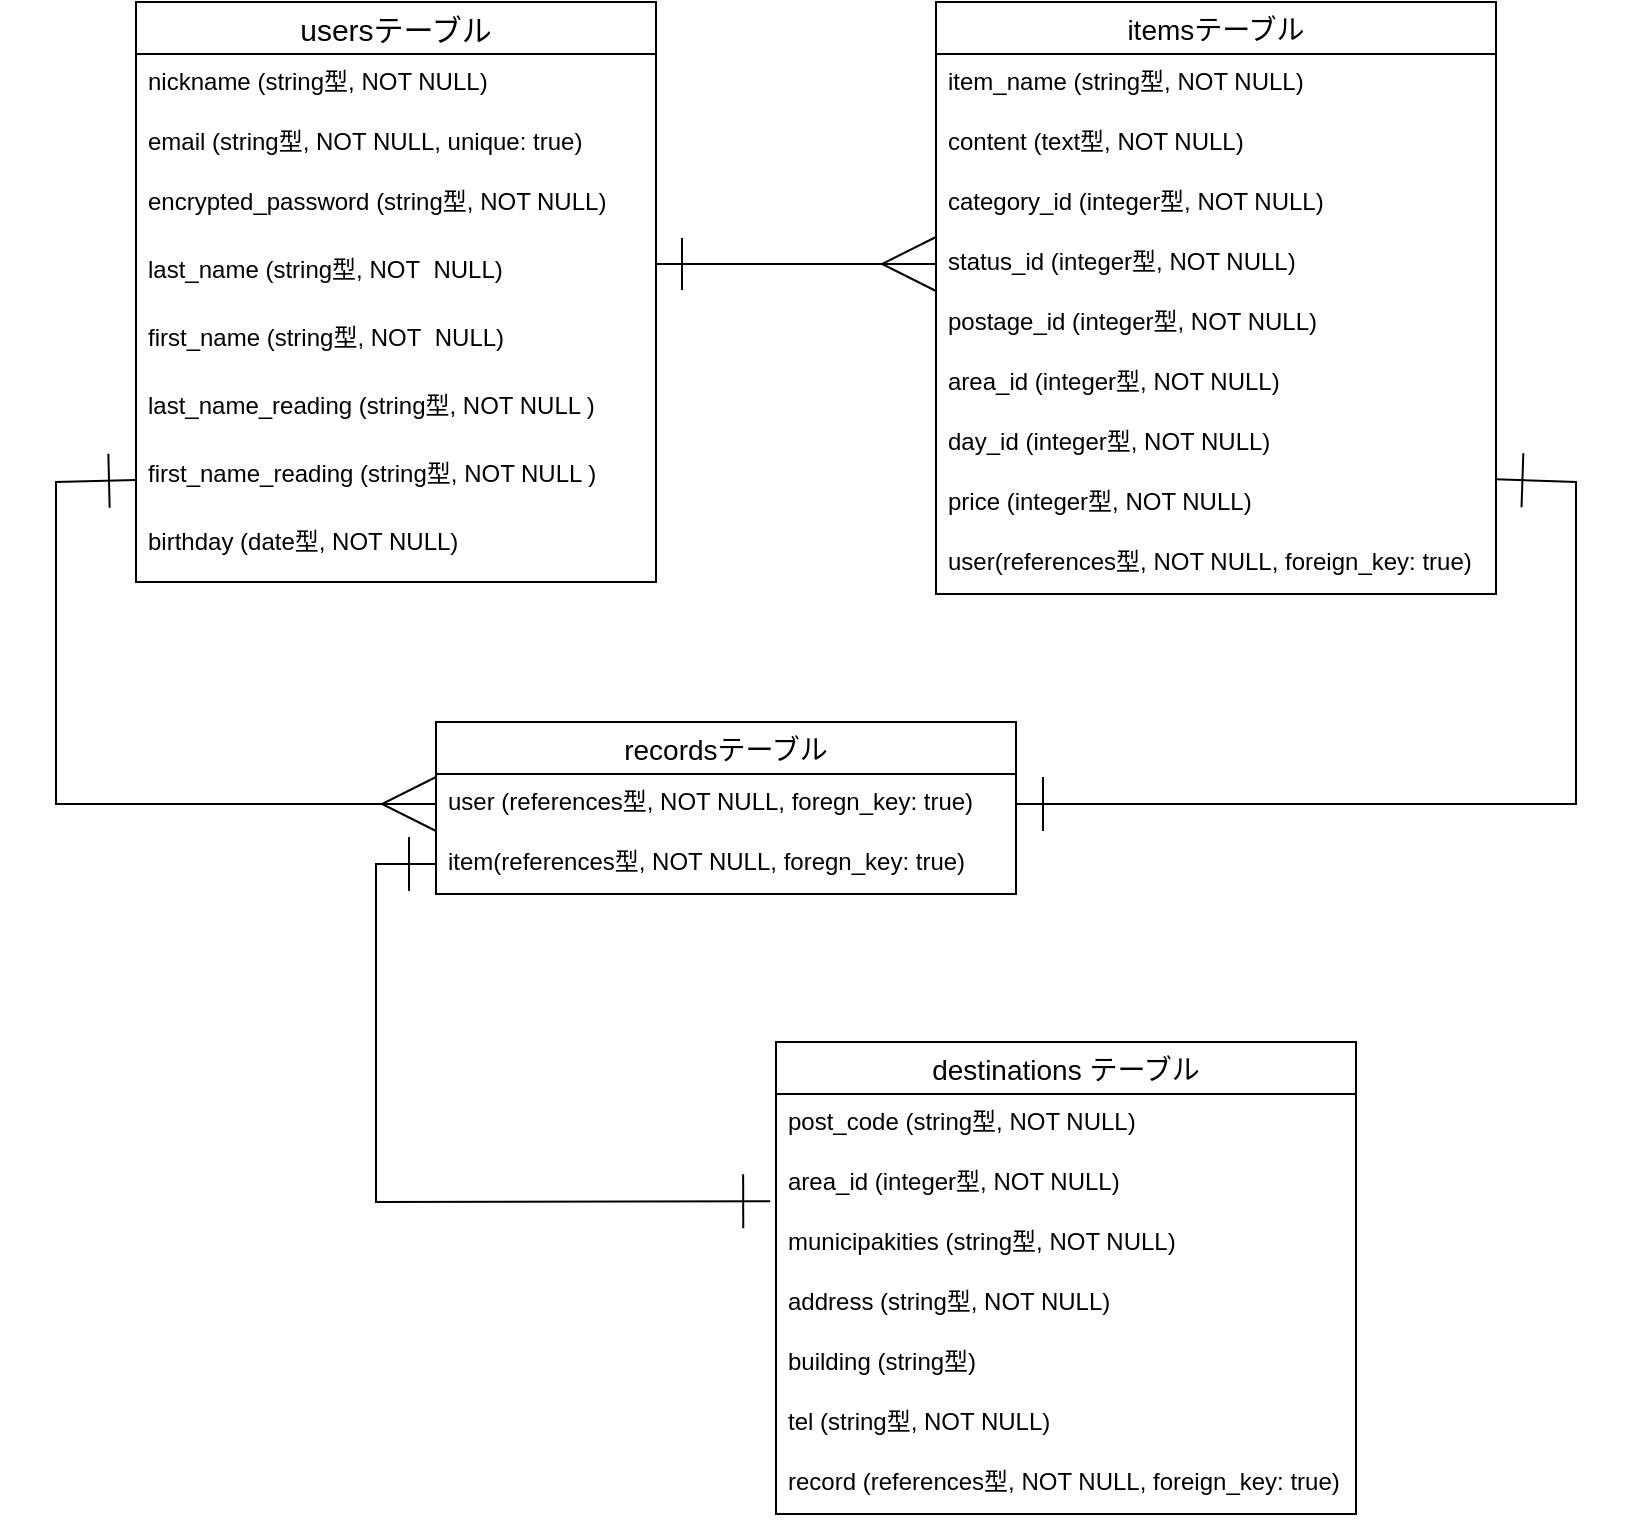 <mxfile>
    <diagram id="SVE-4iHd3qaCIiVfedaw" name="ページ1">
        <mxGraphModel dx="345" dy="581" grid="1" gridSize="10" guides="1" tooltips="1" connect="1" arrows="1" fold="1" page="1" pageScale="1" pageWidth="827" pageHeight="1169" math="0" shadow="0">
            <root>
                <mxCell id="0"/>
                <mxCell id="1" parent="0"/>
                <mxCell id="15" value="usersテーブル" style="swimlane;fontStyle=0;childLayout=stackLayout;horizontal=1;startSize=26;horizontalStack=0;resizeParent=1;resizeParentMax=0;resizeLast=0;collapsible=1;marginBottom=0;align=center;fontSize=15;" parent="1" vertex="1">
                    <mxGeometry x="80" y="120" width="260" height="290" as="geometry"/>
                </mxCell>
                <mxCell id="16" value="nickname (string型, NOT NULL)" style="text;strokeColor=none;fillColor=none;spacingLeft=4;spacingRight=4;overflow=hidden;rotatable=0;points=[[0,0.5],[1,0.5]];portConstraint=eastwest;fontSize=12;" parent="15" vertex="1">
                    <mxGeometry y="26" width="260" height="30" as="geometry"/>
                </mxCell>
                <mxCell id="17" value="email (string型, NOT NULL, unique: true) " style="text;strokeColor=none;fillColor=none;spacingLeft=4;spacingRight=4;overflow=hidden;rotatable=0;points=[[0,0.5],[1,0.5]];portConstraint=eastwest;fontSize=12;" parent="15" vertex="1">
                    <mxGeometry y="56" width="260" height="30" as="geometry"/>
                </mxCell>
                <mxCell id="55" value="encrypted_password (string型, NOT NULL)&#10;&#10;" style="text;strokeColor=none;fillColor=none;spacingLeft=4;spacingRight=4;overflow=hidden;rotatable=0;points=[[0,0.5],[1,0.5]];portConstraint=eastwest;fontSize=12;" parent="15" vertex="1">
                    <mxGeometry y="86" width="260" height="34" as="geometry"/>
                </mxCell>
                <mxCell id="72" value="last_name (string型, NOT  NULL)" style="text;strokeColor=none;fillColor=none;spacingLeft=4;spacingRight=4;overflow=hidden;rotatable=0;points=[[0,0.5],[1,0.5]];portConstraint=eastwest;fontSize=12;" parent="15" vertex="1">
                    <mxGeometry y="120" width="260" height="34" as="geometry"/>
                </mxCell>
                <mxCell id="61" value="first_name (string型, NOT  NULL)" style="text;strokeColor=none;fillColor=none;spacingLeft=4;spacingRight=4;overflow=hidden;rotatable=0;points=[[0,0.5],[1,0.5]];portConstraint=eastwest;fontSize=12;" parent="15" vertex="1">
                    <mxGeometry y="154" width="260" height="34" as="geometry"/>
                </mxCell>
                <mxCell id="73" value="last_name_reading (string型, NOT NULL )" style="text;strokeColor=none;fillColor=none;spacingLeft=4;spacingRight=4;overflow=hidden;rotatable=0;points=[[0,0.5],[1,0.5]];portConstraint=eastwest;fontSize=12;" parent="15" vertex="1">
                    <mxGeometry y="188" width="260" height="34" as="geometry"/>
                </mxCell>
                <mxCell id="62" value="first_name_reading (string型, NOT NULL )" style="text;strokeColor=none;fillColor=none;spacingLeft=4;spacingRight=4;overflow=hidden;rotatable=0;points=[[0,0.5],[1,0.5]];portConstraint=eastwest;fontSize=12;" parent="15" vertex="1">
                    <mxGeometry y="222" width="260" height="34" as="geometry"/>
                </mxCell>
                <mxCell id="22" value="birthday (date型, NOT NULL)" style="text;strokeColor=none;fillColor=none;spacingLeft=4;spacingRight=4;overflow=hidden;rotatable=0;points=[[0,0.5],[1,0.5]];portConstraint=eastwest;fontSize=12;" parent="15" vertex="1">
                    <mxGeometry y="256" width="260" height="34" as="geometry"/>
                </mxCell>
                <mxCell id="20" value="" style="edgeStyle=none;html=1;fontSize=15;startArrow=ERmany;startFill=0;endArrow=none;endFill=0;" parent="15" edge="1">
                    <mxGeometry relative="1" as="geometry">
                        <mxPoint x="160.0" y="120" as="sourcePoint"/>
                        <mxPoint x="160" y="120" as="targetPoint"/>
                    </mxGeometry>
                </mxCell>
                <mxCell id="23" value="itemsテーブル" style="swimlane;fontStyle=0;childLayout=stackLayout;horizontal=1;startSize=26;horizontalStack=0;resizeParent=1;resizeParentMax=0;resizeLast=0;collapsible=1;marginBottom=0;align=center;fontSize=14;html=0;" parent="1" vertex="1">
                    <mxGeometry x="480" y="120" width="280" height="296" as="geometry"/>
                </mxCell>
                <mxCell id="27" value="item_name (string型, NOT NULL)" style="text;strokeColor=none;fillColor=none;spacingLeft=4;spacingRight=4;overflow=hidden;rotatable=0;points=[[0,0.5],[1,0.5]];portConstraint=eastwest;fontSize=12;" parent="23" vertex="1">
                    <mxGeometry y="26" width="280" height="30" as="geometry"/>
                </mxCell>
                <mxCell id="29" value="content (text型, NOT NULL)" style="text;strokeColor=none;fillColor=none;spacingLeft=4;spacingRight=4;overflow=hidden;rotatable=0;points=[[0,0.5],[1,0.5]];portConstraint=eastwest;fontSize=12;" parent="23" vertex="1">
                    <mxGeometry y="56" width="280" height="30" as="geometry"/>
                </mxCell>
                <mxCell id="30" value="category_id (integer型, NOT NULL)" style="text;strokeColor=none;fillColor=none;spacingLeft=4;spacingRight=4;overflow=hidden;rotatable=0;points=[[0,0.5],[1,0.5]];portConstraint=eastwest;fontSize=12;" parent="23" vertex="1">
                    <mxGeometry y="86" width="280" height="30" as="geometry"/>
                </mxCell>
                <mxCell id="31" value="status_id (integer型, NOT NULL)" style="text;strokeColor=none;fillColor=none;spacingLeft=4;spacingRight=4;overflow=hidden;rotatable=0;points=[[0,0.5],[1,0.5]];portConstraint=eastwest;fontSize=12;" parent="23" vertex="1">
                    <mxGeometry y="116" width="280" height="30" as="geometry"/>
                </mxCell>
                <mxCell id="25" value="postage_id (integer型, NOT NULL)" style="text;strokeColor=none;fillColor=none;spacingLeft=4;spacingRight=4;overflow=hidden;rotatable=0;points=[[0,0.5],[1,0.5]];portConstraint=eastwest;fontSize=12;" parent="23" vertex="1">
                    <mxGeometry y="146" width="280" height="30" as="geometry"/>
                </mxCell>
                <mxCell id="32" value="area_id (integer型, NOT NULL)" style="text;strokeColor=none;fillColor=none;spacingLeft=4;spacingRight=4;overflow=hidden;rotatable=0;points=[[0,0.5],[1,0.5]];portConstraint=eastwest;fontSize=12;" parent="23" vertex="1">
                    <mxGeometry y="176" width="280" height="30" as="geometry"/>
                </mxCell>
                <mxCell id="33" value="day_id (integer型, NOT NULL)&#10;" style="text;strokeColor=none;fillColor=none;spacingLeft=4;spacingRight=4;overflow=hidden;rotatable=0;points=[[0,0.5],[1,0.5]];portConstraint=eastwest;fontSize=12;" parent="23" vertex="1">
                    <mxGeometry y="206" width="280" height="30" as="geometry"/>
                </mxCell>
                <mxCell id="34" value="price (integer型, NOT NULL)" style="text;strokeColor=none;fillColor=none;spacingLeft=4;spacingRight=4;overflow=hidden;rotatable=0;points=[[0,0.5],[1,0.5]];portConstraint=eastwest;fontSize=12;" parent="23" vertex="1">
                    <mxGeometry y="236" width="280" height="30" as="geometry"/>
                </mxCell>
                <mxCell id="70" value="user(references型, NOT NULL, foreign_key: true)" style="text;strokeColor=none;fillColor=none;spacingLeft=4;spacingRight=4;overflow=hidden;rotatable=0;points=[[0,0.5],[1,0.5]];portConstraint=eastwest;fontSize=12;" parent="23" vertex="1">
                    <mxGeometry y="266" width="280" height="30" as="geometry"/>
                </mxCell>
                <mxCell id="35" value="destinations テーブル" style="swimlane;fontStyle=0;childLayout=stackLayout;horizontal=1;startSize=26;horizontalStack=0;resizeParent=1;resizeParentMax=0;resizeLast=0;collapsible=1;marginBottom=0;align=center;fontSize=14;html=0;" parent="1" vertex="1">
                    <mxGeometry x="400" y="640" width="290" height="236" as="geometry"/>
                </mxCell>
                <mxCell id="41" value="post_code (string型, NOT NULL)" style="text;strokeColor=none;fillColor=none;spacingLeft=4;spacingRight=4;overflow=hidden;rotatable=0;points=[[0,0.5],[1,0.5]];portConstraint=eastwest;fontSize=12;" parent="35" vertex="1">
                    <mxGeometry y="26" width="290" height="30" as="geometry"/>
                </mxCell>
                <mxCell id="42" value="area_id (integer型, NOT NULL)" style="text;strokeColor=none;fillColor=none;spacingLeft=4;spacingRight=4;overflow=hidden;rotatable=0;points=[[0,0.5],[1,0.5]];portConstraint=eastwest;fontSize=12;" parent="35" vertex="1">
                    <mxGeometry y="56" width="290" height="30" as="geometry"/>
                </mxCell>
                <mxCell id="43" value="municipakities (string型, NOT NULL)" style="text;strokeColor=none;fillColor=none;spacingLeft=4;spacingRight=4;overflow=hidden;rotatable=0;points=[[0,0.5],[1,0.5]];portConstraint=eastwest;fontSize=12;" parent="35" vertex="1">
                    <mxGeometry y="86" width="290" height="30" as="geometry"/>
                </mxCell>
                <mxCell id="44" value="address (string型, NOT NULL)" style="text;strokeColor=none;fillColor=none;spacingLeft=4;spacingRight=4;overflow=hidden;rotatable=0;points=[[0,0.5],[1,0.5]];portConstraint=eastwest;fontSize=12;" parent="35" vertex="1">
                    <mxGeometry y="116" width="290" height="30" as="geometry"/>
                </mxCell>
                <mxCell id="64" value="building (string型)" style="text;strokeColor=none;fillColor=none;spacingLeft=4;spacingRight=4;overflow=hidden;rotatable=0;points=[[0,0.5],[1,0.5]];portConstraint=eastwest;fontSize=12;" parent="35" vertex="1">
                    <mxGeometry y="146" width="290" height="30" as="geometry"/>
                </mxCell>
                <mxCell id="65" value="tel (string型, NOT NULL)" style="text;strokeColor=none;fillColor=none;spacingLeft=4;spacingRight=4;overflow=hidden;rotatable=0;points=[[0,0.5],[1,0.5]];portConstraint=eastwest;fontSize=12;" parent="35" vertex="1">
                    <mxGeometry y="176" width="290" height="30" as="geometry"/>
                </mxCell>
                <mxCell id="38" value="record (references型, NOT NULL, foreign_key: true)" style="text;strokeColor=none;fillColor=none;spacingLeft=4;spacingRight=4;overflow=hidden;rotatable=0;points=[[0,0.5],[1,0.5]];portConstraint=eastwest;fontSize=12;" parent="35" vertex="1">
                    <mxGeometry y="206" width="290" height="30" as="geometry"/>
                </mxCell>
                <mxCell id="48" value="recordsテーブル" style="swimlane;fontStyle=0;childLayout=stackLayout;horizontal=1;startSize=26;horizontalStack=0;resizeParent=1;resizeParentMax=0;resizeLast=0;collapsible=1;marginBottom=0;align=center;fontSize=14;" parent="1" vertex="1">
                    <mxGeometry x="230" y="480" width="290" height="86" as="geometry"/>
                </mxCell>
                <mxCell id="74" value="user (references型, NOT NULL, foregn_key: true)" style="text;strokeColor=none;fillColor=none;spacingLeft=4;spacingRight=4;overflow=hidden;rotatable=0;points=[[0,0.5],[1,0.5]];portConstraint=eastwest;fontSize=12;" parent="48" vertex="1">
                    <mxGeometry y="26" width="290" height="30" as="geometry"/>
                </mxCell>
                <mxCell id="75" value="item(references型, NOT NULL, foregn_key: true)" style="text;strokeColor=none;fillColor=none;spacingLeft=4;spacingRight=4;overflow=hidden;rotatable=0;points=[[0,0.5],[1,0.5]];portConstraint=eastwest;fontSize=12;" parent="48" vertex="1">
                    <mxGeometry y="56" width="290" height="30" as="geometry"/>
                </mxCell>
                <mxCell id="76" style="edgeStyle=none;html=1;entryX=0;entryY=0.5;entryDx=0;entryDy=0;startArrow=ERone;startFill=0;endArrow=ERmany;endFill=0;endSize=25;startSize=24;" parent="1" target="31" edge="1">
                    <mxGeometry relative="1" as="geometry">
                        <mxPoint x="340" y="251" as="sourcePoint"/>
                    </mxGeometry>
                </mxCell>
                <mxCell id="77" style="edgeStyle=none;html=1;entryX=0;entryY=0.5;entryDx=0;entryDy=0;startArrow=ERone;startFill=0;endArrow=ERmany;endFill=0;startSize=25;endSize=25;exitX=0;exitY=0.5;exitDx=0;exitDy=0;rounded=0;" parent="1" source="62" target="74" edge="1">
                    <mxGeometry relative="1" as="geometry">
                        <mxPoint x="80" y="350" as="sourcePoint"/>
                        <Array as="points">
                            <mxPoint x="40" y="360"/>
                            <mxPoint x="40" y="521"/>
                        </Array>
                    </mxGeometry>
                </mxCell>
                <mxCell id="78" style="edgeStyle=none;rounded=0;html=1;exitX=0.999;exitY=0.089;exitDx=0;exitDy=0;entryX=1;entryY=0.5;entryDx=0;entryDy=0;startArrow=ERone;startFill=0;endArrow=ERone;endFill=0;startSize=25;endSize=25;exitPerimeter=0;" parent="1" source="34" target="74" edge="1">
                    <mxGeometry relative="1" as="geometry">
                        <Array as="points">
                            <mxPoint x="800" y="360"/>
                            <mxPoint x="800" y="521"/>
                        </Array>
                    </mxGeometry>
                </mxCell>
                <mxCell id="80" style="edgeStyle=none;rounded=0;html=1;exitX=0;exitY=0.5;exitDx=0;exitDy=0;entryX=-0.01;entryY=-0.214;entryDx=0;entryDy=0;entryPerimeter=0;startArrow=ERone;startFill=0;endArrow=ERone;endFill=0;startSize=25;endSize=25;" parent="1" source="75" target="43" edge="1">
                    <mxGeometry relative="1" as="geometry">
                        <Array as="points">
                            <mxPoint x="200" y="551"/>
                            <mxPoint x="200" y="720"/>
                        </Array>
                    </mxGeometry>
                </mxCell>
            </root>
        </mxGraphModel>
    </diagram>
</mxfile>